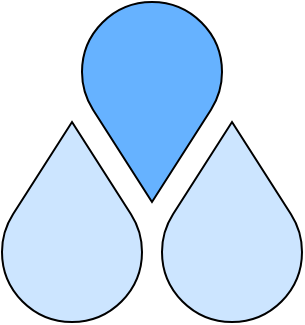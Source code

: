 <mxfile>
    <diagram id="BesC1r5tRjfjNZPbUmP4" name="Page-1">
        <mxGraphModel dx="632" dy="243" grid="1" gridSize="10" guides="1" tooltips="1" connect="1" arrows="1" fold="1" page="1" pageScale="1" pageWidth="827" pageHeight="1169" math="0" shadow="0">
            <root>
                <mxCell id="0"/>
                <mxCell id="1" parent="0"/>
                <mxCell id="4" value="" style="verticalLabelPosition=bottom;verticalAlign=top;html=1;shape=mxgraph.basic.drop;fillColor=#CCE5FF;" parent="1" vertex="1">
                    <mxGeometry x="240" y="120" width="70" height="100" as="geometry"/>
                </mxCell>
                <mxCell id="5" value="" style="verticalLabelPosition=bottom;verticalAlign=top;html=1;shape=mxgraph.basic.drop;fillColor=#CCE5FF;" parent="1" vertex="1">
                    <mxGeometry x="320" y="120" width="70" height="100" as="geometry"/>
                </mxCell>
                <mxCell id="3" value="" style="verticalLabelPosition=bottom;verticalAlign=top;html=1;shape=mxgraph.basic.drop;fillColor=#66B2FF;flipH=1;flipV=1;" parent="1" vertex="1">
                    <mxGeometry x="280" y="60" width="70" height="100" as="geometry"/>
                </mxCell>
            </root>
        </mxGraphModel>
    </diagram>
</mxfile>